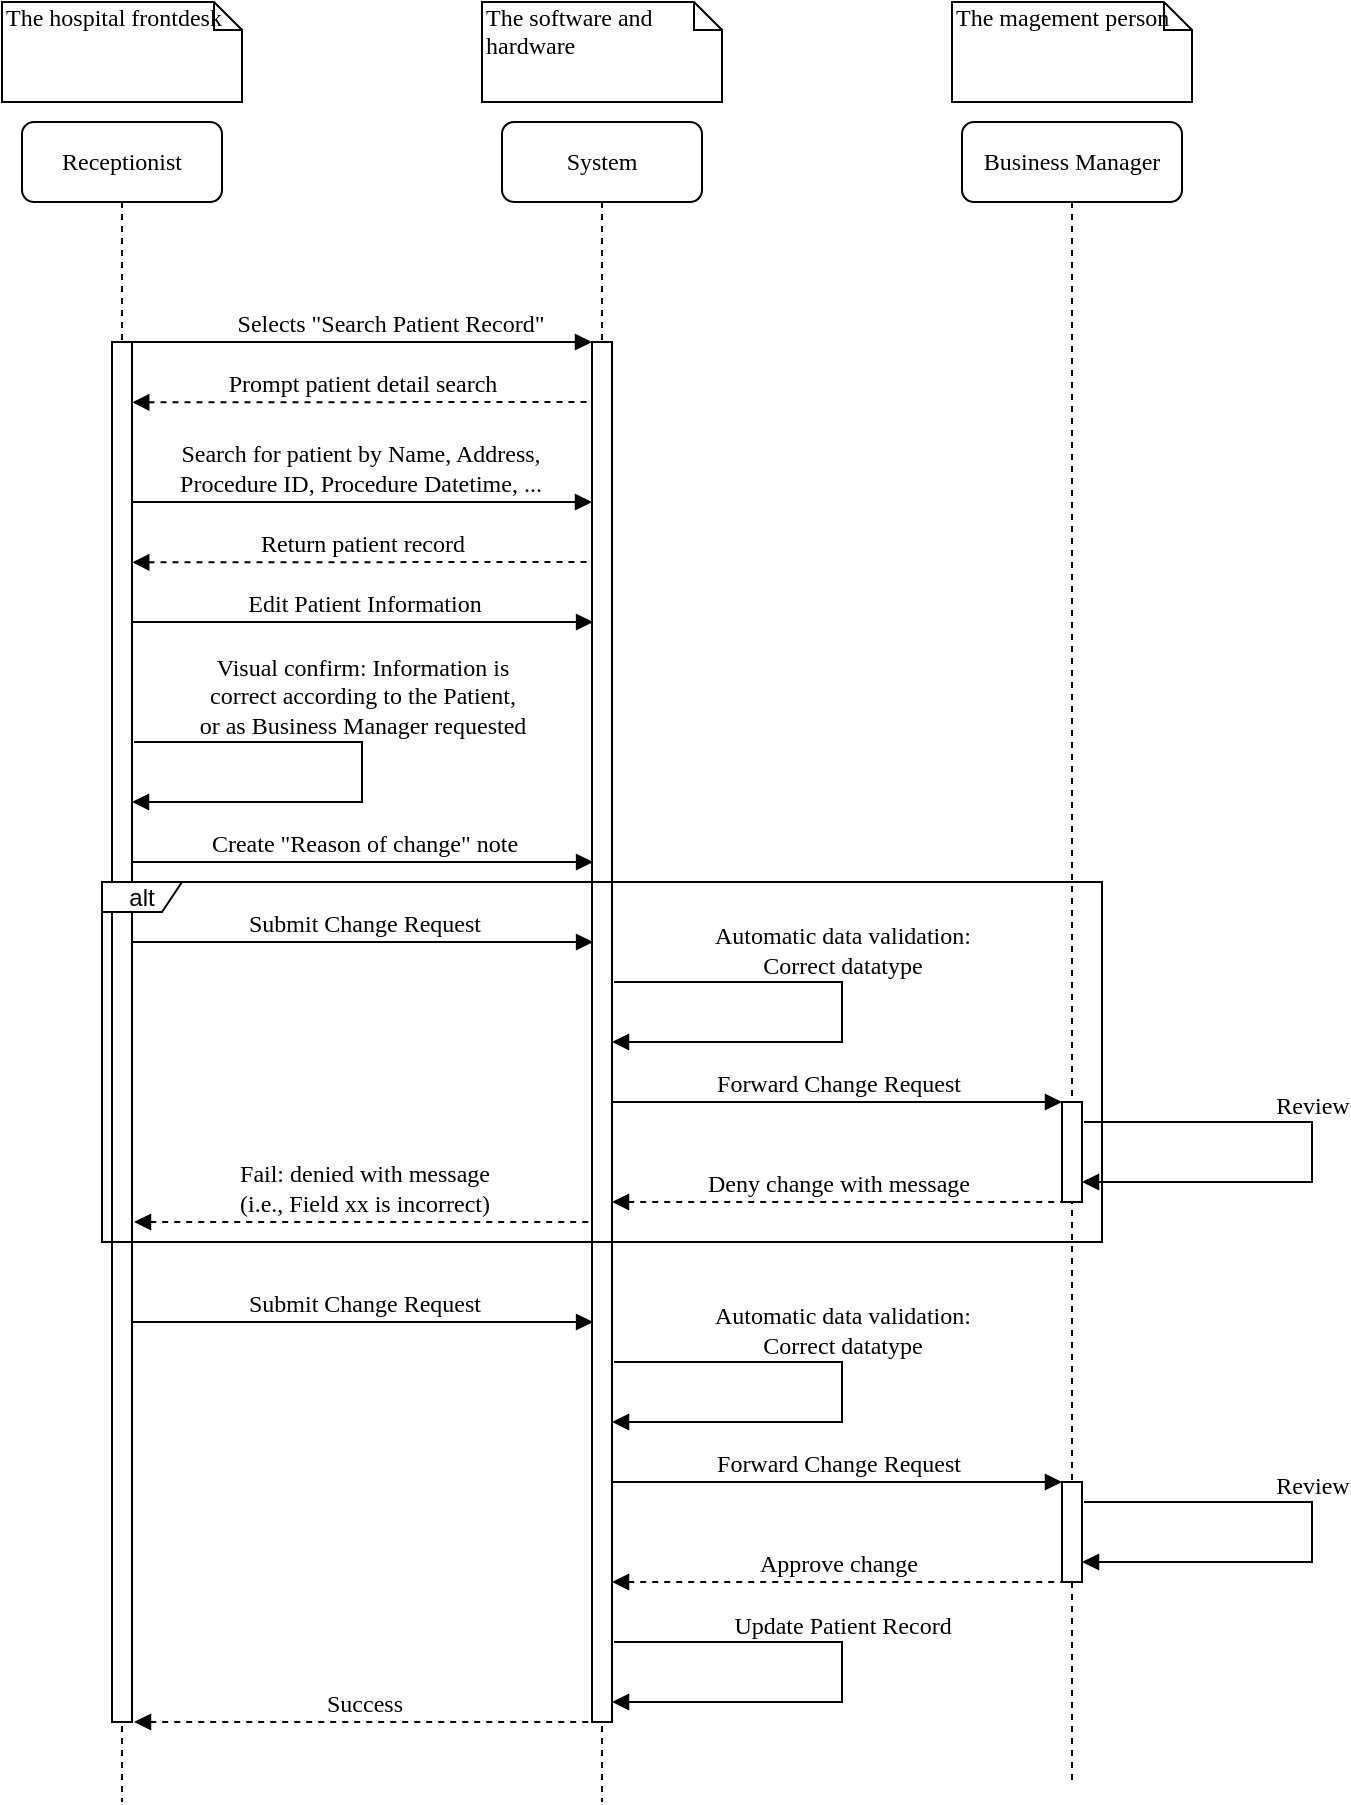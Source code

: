 <mxfile version="24.7.6">
  <diagram name="Page-1" id="F2KZz-RCXterqhOgjAan">
    <mxGraphModel dx="2706" dy="2357" grid="1" gridSize="10" guides="1" tooltips="1" connect="1" arrows="1" fold="1" page="1" pageScale="1" pageWidth="850" pageHeight="1100" math="0" shadow="0">
      <root>
        <mxCell id="0" />
        <mxCell id="1" parent="0" />
        <mxCell id="7L2HR3lrxy2jeq0P0oNe-1" value="System" style="shape=umlLifeline;perimeter=lifelinePerimeter;whiteSpace=wrap;html=1;container=0;collapsible=0;recursiveResize=0;outlineConnect=0;rounded=1;shadow=0;comic=0;labelBackgroundColor=none;strokeWidth=1;fontFamily=Verdana;fontSize=12;align=center;" vertex="1" parent="1">
          <mxGeometry x="270" y="80" width="100" height="840" as="geometry" />
        </mxCell>
        <mxCell id="7L2HR3lrxy2jeq0P0oNe-2" value="Receptionist" style="shape=umlLifeline;perimeter=lifelinePerimeter;whiteSpace=wrap;html=1;container=0;collapsible=0;recursiveResize=0;outlineConnect=0;rounded=1;shadow=0;comic=0;labelBackgroundColor=none;strokeWidth=1;fontFamily=Verdana;fontSize=12;align=center;" vertex="1" parent="1">
          <mxGeometry x="30" y="80" width="100" height="840" as="geometry" />
        </mxCell>
        <mxCell id="7L2HR3lrxy2jeq0P0oNe-3" value="The hospital frontdesk" style="shape=note;whiteSpace=wrap;html=1;size=14;verticalAlign=top;align=left;spacingTop=-6;rounded=0;shadow=0;comic=0;labelBackgroundColor=none;strokeWidth=1;fontFamily=Verdana;fontSize=12" vertex="1" parent="1">
          <mxGeometry x="20" y="20" width="120" height="50" as="geometry" />
        </mxCell>
        <mxCell id="7L2HR3lrxy2jeq0P0oNe-4" value="The software and hardware" style="shape=note;whiteSpace=wrap;html=1;size=14;verticalAlign=top;align=left;spacingTop=-6;rounded=0;shadow=0;comic=0;labelBackgroundColor=none;strokeWidth=1;fontFamily=Verdana;fontSize=12" vertex="1" parent="1">
          <mxGeometry x="260" y="20" width="120" height="50" as="geometry" />
        </mxCell>
        <mxCell id="7L2HR3lrxy2jeq0P0oNe-5" value="Return patient record" style="html=1;verticalAlign=bottom;endArrow=none;labelBackgroundColor=none;fontFamily=Verdana;fontSize=12;edgeStyle=elbowEdgeStyle;elbow=vertical;entryX=-0.012;entryY=0.997;entryDx=0;entryDy=0;entryPerimeter=0;endFill=0;startArrow=block;startFill=1;dashed=1;" edge="1" parent="1">
          <mxGeometry relative="1" as="geometry">
            <mxPoint x="85.12" y="300.15" as="sourcePoint" />
            <mxPoint x="315.0" y="300.0" as="targetPoint" />
            <Array as="points">
              <mxPoint x="240" y="300" />
            </Array>
          </mxGeometry>
        </mxCell>
        <mxCell id="7L2HR3lrxy2jeq0P0oNe-6" value="Business Manager" style="shape=umlLifeline;perimeter=lifelinePerimeter;whiteSpace=wrap;html=1;container=1;collapsible=0;recursiveResize=0;outlineConnect=0;rounded=1;shadow=0;comic=0;labelBackgroundColor=none;strokeWidth=1;fontFamily=Verdana;fontSize=12;align=center;" vertex="1" parent="1">
          <mxGeometry x="500" y="80" width="110" height="830" as="geometry" />
        </mxCell>
        <mxCell id="7L2HR3lrxy2jeq0P0oNe-7" value="" style="html=1;points=[];perimeter=orthogonalPerimeter;rounded=0;shadow=0;comic=0;labelBackgroundColor=none;strokeWidth=1;fontFamily=Verdana;fontSize=12;align=center;" vertex="1" parent="7L2HR3lrxy2jeq0P0oNe-6">
          <mxGeometry x="50" y="680" width="10" height="50" as="geometry" />
        </mxCell>
        <mxCell id="7L2HR3lrxy2jeq0P0oNe-8" value="Review" style="html=1;verticalAlign=bottom;endArrow=block;labelBackgroundColor=none;fontFamily=Verdana;fontSize=12;edgeStyle=orthogonalEdgeStyle;elbow=vertical;rounded=0;curved=0;exitX=1.073;exitY=0.217;exitDx=0;exitDy=0;exitPerimeter=0;endFill=1;entryX=1.047;entryY=0.253;entryDx=0;entryDy=0;entryPerimeter=0;" edge="1" parent="7L2HR3lrxy2jeq0P0oNe-6">
          <mxGeometry x="-0.117" relative="1" as="geometry">
            <mxPoint x="61" y="690" as="sourcePoint" />
            <mxPoint x="60" y="720" as="targetPoint" />
            <Array as="points">
              <mxPoint x="175" y="690" />
              <mxPoint x="175" y="720" />
            </Array>
            <mxPoint as="offset" />
          </mxGeometry>
        </mxCell>
        <mxCell id="7L2HR3lrxy2jeq0P0oNe-9" value="The magement person" style="shape=note;whiteSpace=wrap;html=1;size=14;verticalAlign=top;align=left;spacingTop=-6;rounded=0;shadow=0;comic=0;labelBackgroundColor=none;strokeWidth=1;fontFamily=Verdana;fontSize=12" vertex="1" parent="1">
          <mxGeometry x="495" y="20" width="120" height="50" as="geometry" />
        </mxCell>
        <mxCell id="7L2HR3lrxy2jeq0P0oNe-10" value="" style="html=1;points=[];perimeter=orthogonalPerimeter;rounded=0;shadow=0;comic=0;labelBackgroundColor=none;strokeWidth=1;fontFamily=Verdana;fontSize=12;align=center;" vertex="1" parent="1">
          <mxGeometry x="315" y="190" width="10" height="690" as="geometry" />
        </mxCell>
        <mxCell id="7L2HR3lrxy2jeq0P0oNe-11" value="Prompt patient detail search" style="html=1;verticalAlign=bottom;endArrow=none;labelBackgroundColor=none;fontFamily=Verdana;fontSize=12;edgeStyle=elbowEdgeStyle;elbow=vertical;entryX=-0.012;entryY=0.997;entryDx=0;entryDy=0;entryPerimeter=0;endFill=0;startArrow=block;startFill=1;dashed=1;" edge="1" parent="1">
          <mxGeometry relative="1" as="geometry">
            <mxPoint x="85.12" y="220.15" as="sourcePoint" />
            <mxPoint x="315.0" y="220.0" as="targetPoint" />
            <Array as="points">
              <mxPoint x="240" y="220" />
            </Array>
          </mxGeometry>
        </mxCell>
        <mxCell id="7L2HR3lrxy2jeq0P0oNe-12" value="" style="html=1;points=[];perimeter=orthogonalPerimeter;rounded=0;shadow=0;comic=0;labelBackgroundColor=none;strokeWidth=1;fontFamily=Verdana;fontSize=12;align=center;" vertex="1" parent="1">
          <mxGeometry x="75" y="190" width="10" height="690" as="geometry" />
        </mxCell>
        <mxCell id="7L2HR3lrxy2jeq0P0oNe-13" value="&lt;div&gt;Search for patient by Name, Address,&lt;/div&gt;&lt;div&gt;Procedure ID, Procedure Datetime, ...&lt;br&gt;&lt;/div&gt;" style="html=1;verticalAlign=bottom;endArrow=block;labelBackgroundColor=none;fontFamily=Verdana;fontSize=12;edgeStyle=elbowEdgeStyle;elbow=vertical;entryX=0.055;entryY=0.669;entryDx=0;entryDy=0;entryPerimeter=0;" edge="1" parent="1">
          <mxGeometry x="-0.004" relative="1" as="geometry">
            <mxPoint x="84.45" y="270" as="sourcePoint" />
            <mxPoint x="315" y="270.35" as="targetPoint" />
            <Array as="points">
              <mxPoint x="200" y="270" />
            </Array>
            <mxPoint as="offset" />
          </mxGeometry>
        </mxCell>
        <mxCell id="7L2HR3lrxy2jeq0P0oNe-14" value="&lt;div&gt;Visual confirm: Information is&lt;/div&gt;&lt;div&gt;correct according to the Patient,&lt;/div&gt;&lt;div&gt;or as Business Manager requested&lt;br&gt;&lt;/div&gt;" style="html=1;verticalAlign=bottom;endArrow=block;labelBackgroundColor=none;fontFamily=Verdana;fontSize=12;edgeStyle=orthogonalEdgeStyle;elbow=vertical;rounded=0;curved=0;exitX=1.073;exitY=0.217;exitDx=0;exitDy=0;exitPerimeter=0;endFill=1;entryX=1.047;entryY=0.253;entryDx=0;entryDy=0;entryPerimeter=0;" edge="1" parent="1">
          <mxGeometry x="-0.117" relative="1" as="geometry">
            <mxPoint x="86" y="390" as="sourcePoint" />
            <mxPoint x="85" y="420" as="targetPoint" />
            <Array as="points">
              <mxPoint x="200" y="390" />
              <mxPoint x="200" y="420" />
            </Array>
            <mxPoint as="offset" />
          </mxGeometry>
        </mxCell>
        <mxCell id="7L2HR3lrxy2jeq0P0oNe-15" value="Selects &quot;Search Patient Record&quot;" style="html=1;verticalAlign=bottom;endArrow=block;labelBackgroundColor=none;fontFamily=Verdana;fontSize=12;edgeStyle=orthogonalEdgeStyle;elbow=vertical;rounded=0;curved=0;exitX=0.961;exitY=0;exitDx=0;exitDy=0;exitPerimeter=0;entryX=-0.033;entryY=0.002;entryDx=0;entryDy=0;entryPerimeter=0;" edge="1" parent="1">
          <mxGeometry x="0.121" relative="1" as="geometry">
            <mxPoint x="85" y="190" as="sourcePoint" />
            <mxPoint x="315" y="190" as="targetPoint" />
            <Array as="points">
              <mxPoint x="90" y="190" />
            </Array>
            <mxPoint as="offset" />
          </mxGeometry>
        </mxCell>
        <mxCell id="7L2HR3lrxy2jeq0P0oNe-16" value="Edit Patient Information" style="html=1;verticalAlign=bottom;endArrow=block;labelBackgroundColor=none;fontFamily=Verdana;fontSize=12;edgeStyle=elbowEdgeStyle;elbow=vertical;entryX=0.055;entryY=0.669;entryDx=0;entryDy=0;entryPerimeter=0;" edge="1" parent="1">
          <mxGeometry relative="1" as="geometry">
            <mxPoint x="85.0" y="330" as="sourcePoint" />
            <mxPoint x="315.55" y="330.35" as="targetPoint" />
            <Array as="points">
              <mxPoint x="200.55" y="330" />
            </Array>
          </mxGeometry>
        </mxCell>
        <mxCell id="7L2HR3lrxy2jeq0P0oNe-17" value="Submit Change Request" style="html=1;verticalAlign=bottom;endArrow=block;labelBackgroundColor=none;fontFamily=Verdana;fontSize=12;edgeStyle=elbowEdgeStyle;elbow=vertical;entryX=0.055;entryY=0.669;entryDx=0;entryDy=0;entryPerimeter=0;" edge="1" parent="1">
          <mxGeometry relative="1" as="geometry">
            <mxPoint x="85.0" y="680" as="sourcePoint" />
            <mxPoint x="315.55" y="680.35" as="targetPoint" />
            <Array as="points">
              <mxPoint x="200.55" y="680" />
            </Array>
          </mxGeometry>
        </mxCell>
        <mxCell id="7L2HR3lrxy2jeq0P0oNe-20" value="&lt;div&gt;Automatic data validation:&lt;/div&gt;&lt;div&gt;Correct datatype&lt;br&gt;&lt;/div&gt;" style="html=1;verticalAlign=bottom;endArrow=block;labelBackgroundColor=none;fontFamily=Verdana;fontSize=12;edgeStyle=orthogonalEdgeStyle;elbow=vertical;rounded=0;curved=0;exitX=1.073;exitY=0.217;exitDx=0;exitDy=0;exitPerimeter=0;endFill=1;entryX=1.047;entryY=0.253;entryDx=0;entryDy=0;entryPerimeter=0;" edge="1" parent="1">
          <mxGeometry x="-0.117" relative="1" as="geometry">
            <mxPoint x="326" y="700" as="sourcePoint" />
            <mxPoint x="325" y="730" as="targetPoint" />
            <Array as="points">
              <mxPoint x="440" y="700" />
              <mxPoint x="440" y="730" />
            </Array>
            <mxPoint as="offset" />
          </mxGeometry>
        </mxCell>
        <mxCell id="7L2HR3lrxy2jeq0P0oNe-21" value="Forward Change Request" style="html=1;verticalAlign=bottom;endArrow=block;labelBackgroundColor=none;fontFamily=Verdana;fontSize=12;edgeStyle=elbowEdgeStyle;elbow=vertical;entryX=0;entryY=0;entryDx=0;entryDy=0;entryPerimeter=0;" edge="1" parent="1">
          <mxGeometry relative="1" as="geometry">
            <mxPoint x="325" y="760" as="sourcePoint" />
            <mxPoint x="550" y="760" as="targetPoint" />
            <Array as="points">
              <mxPoint x="535.55" y="760" />
            </Array>
          </mxGeometry>
        </mxCell>
        <mxCell id="7L2HR3lrxy2jeq0P0oNe-22" value="Approve change" style="html=1;verticalAlign=bottom;endArrow=none;labelBackgroundColor=none;fontFamily=Verdana;fontSize=12;edgeStyle=elbowEdgeStyle;elbow=vertical;entryX=-0.012;entryY=0.997;entryDx=0;entryDy=0;entryPerimeter=0;endFill=0;startArrow=block;startFill=1;dashed=1;exitX=1.015;exitY=1;exitDx=0;exitDy=0;exitPerimeter=0;" edge="1" parent="1">
          <mxGeometry relative="1" as="geometry">
            <mxPoint x="325" y="810" as="sourcePoint" />
            <mxPoint x="550.0" y="810.0" as="targetPoint" />
            <Array as="points">
              <mxPoint x="475" y="810" />
            </Array>
          </mxGeometry>
        </mxCell>
        <mxCell id="7L2HR3lrxy2jeq0P0oNe-23" value="Update Patient Record" style="html=1;verticalAlign=bottom;endArrow=block;labelBackgroundColor=none;fontFamily=Verdana;fontSize=12;edgeStyle=orthogonalEdgeStyle;elbow=vertical;rounded=0;curved=0;exitX=1.073;exitY=0.217;exitDx=0;exitDy=0;exitPerimeter=0;endFill=1;entryX=1.047;entryY=0.253;entryDx=0;entryDy=0;entryPerimeter=0;" edge="1" parent="1">
          <mxGeometry x="-0.117" relative="1" as="geometry">
            <mxPoint x="326" y="840" as="sourcePoint" />
            <mxPoint x="325" y="870" as="targetPoint" />
            <Array as="points">
              <mxPoint x="440" y="840" />
              <mxPoint x="440" y="870" />
            </Array>
            <mxPoint as="offset" />
          </mxGeometry>
        </mxCell>
        <mxCell id="7L2HR3lrxy2jeq0P0oNe-24" value="Success" style="html=1;verticalAlign=bottom;endArrow=none;labelBackgroundColor=none;fontFamily=Verdana;fontSize=12;edgeStyle=elbowEdgeStyle;elbow=vertical;entryX=-0.012;entryY=0.997;entryDx=0;entryDy=0;entryPerimeter=0;endFill=0;startArrow=block;startFill=1;dashed=1;exitX=1.105;exitY=0.523;exitDx=0;exitDy=0;exitPerimeter=0;" edge="1" parent="1">
          <mxGeometry relative="1" as="geometry">
            <mxPoint x="86" y="880" as="sourcePoint" />
            <mxPoint x="315.0" y="880.0" as="targetPoint" />
            <Array as="points">
              <mxPoint x="240" y="880" />
            </Array>
          </mxGeometry>
        </mxCell>
        <mxCell id="7L2HR3lrxy2jeq0P0oNe-45" value="Create &quot;Reason of change&quot; note" style="html=1;verticalAlign=bottom;endArrow=block;labelBackgroundColor=none;fontFamily=Verdana;fontSize=12;edgeStyle=elbowEdgeStyle;elbow=vertical;entryX=0.055;entryY=0.669;entryDx=0;entryDy=0;entryPerimeter=0;" edge="1" parent="1">
          <mxGeometry relative="1" as="geometry">
            <mxPoint x="85.0" y="450" as="sourcePoint" />
            <mxPoint x="315.55" y="450.35" as="targetPoint" />
            <Array as="points">
              <mxPoint x="200.55" y="450" />
            </Array>
          </mxGeometry>
        </mxCell>
        <mxCell id="7L2HR3lrxy2jeq0P0oNe-46" value="alt" style="shape=umlFrame;whiteSpace=wrap;html=1;pointerEvents=0;recursiveResize=0;container=0;collapsible=0;width=40;height=15;" vertex="1" parent="1">
          <mxGeometry x="70" y="460" width="500" height="180" as="geometry" />
        </mxCell>
        <mxCell id="7L2HR3lrxy2jeq0P0oNe-47" value="" style="html=1;points=[];perimeter=orthogonalPerimeter;rounded=0;shadow=0;comic=0;labelBackgroundColor=none;strokeWidth=1;fontFamily=Verdana;fontSize=12;align=center;" vertex="1" parent="1">
          <mxGeometry x="550" y="570" width="10" height="50" as="geometry" />
        </mxCell>
        <mxCell id="7L2HR3lrxy2jeq0P0oNe-48" value="Review" style="html=1;verticalAlign=bottom;endArrow=block;labelBackgroundColor=none;fontFamily=Verdana;fontSize=12;edgeStyle=orthogonalEdgeStyle;elbow=vertical;rounded=0;curved=0;exitX=1.073;exitY=0.217;exitDx=0;exitDy=0;exitPerimeter=0;endFill=1;entryX=1.047;entryY=0.253;entryDx=0;entryDy=0;entryPerimeter=0;" edge="1" parent="1">
          <mxGeometry x="-0.117" relative="1" as="geometry">
            <mxPoint x="561" y="580" as="sourcePoint" />
            <mxPoint x="560" y="610" as="targetPoint" />
            <Array as="points">
              <mxPoint x="675" y="580" />
              <mxPoint x="675" y="610" />
            </Array>
            <mxPoint as="offset" />
          </mxGeometry>
        </mxCell>
        <mxCell id="7L2HR3lrxy2jeq0P0oNe-49" value="Submit Change Request" style="html=1;verticalAlign=bottom;endArrow=block;labelBackgroundColor=none;fontFamily=Verdana;fontSize=12;edgeStyle=elbowEdgeStyle;elbow=vertical;entryX=0.055;entryY=0.669;entryDx=0;entryDy=0;entryPerimeter=0;" edge="1" parent="1">
          <mxGeometry relative="1" as="geometry">
            <mxPoint x="85.0" y="490" as="sourcePoint" />
            <mxPoint x="315.55" y="490.35" as="targetPoint" />
            <Array as="points">
              <mxPoint x="200.55" y="490" />
            </Array>
          </mxGeometry>
        </mxCell>
        <mxCell id="7L2HR3lrxy2jeq0P0oNe-50" value="&lt;div&gt;Automatic data validation:&lt;/div&gt;&lt;div&gt;Correct datatype&lt;br&gt;&lt;/div&gt;" style="html=1;verticalAlign=bottom;endArrow=block;labelBackgroundColor=none;fontFamily=Verdana;fontSize=12;edgeStyle=orthogonalEdgeStyle;elbow=vertical;rounded=0;curved=0;exitX=1.073;exitY=0.217;exitDx=0;exitDy=0;exitPerimeter=0;endFill=1;entryX=1.047;entryY=0.253;entryDx=0;entryDy=0;entryPerimeter=0;" edge="1" parent="1">
          <mxGeometry x="-0.117" relative="1" as="geometry">
            <mxPoint x="326" y="510" as="sourcePoint" />
            <mxPoint x="325" y="540" as="targetPoint" />
            <Array as="points">
              <mxPoint x="440" y="510" />
              <mxPoint x="440" y="540" />
            </Array>
            <mxPoint as="offset" />
          </mxGeometry>
        </mxCell>
        <mxCell id="7L2HR3lrxy2jeq0P0oNe-51" value="Forward Change Request" style="html=1;verticalAlign=bottom;endArrow=block;labelBackgroundColor=none;fontFamily=Verdana;fontSize=12;edgeStyle=elbowEdgeStyle;elbow=vertical;entryX=0;entryY=0;entryDx=0;entryDy=0;entryPerimeter=0;" edge="1" parent="1">
          <mxGeometry relative="1" as="geometry">
            <mxPoint x="325" y="570" as="sourcePoint" />
            <mxPoint x="550" y="570" as="targetPoint" />
            <Array as="points">
              <mxPoint x="535.55" y="570" />
            </Array>
          </mxGeometry>
        </mxCell>
        <mxCell id="7L2HR3lrxy2jeq0P0oNe-52" value="Deny change with message" style="html=1;verticalAlign=bottom;endArrow=none;labelBackgroundColor=none;fontFamily=Verdana;fontSize=12;edgeStyle=elbowEdgeStyle;elbow=vertical;entryX=-0.012;entryY=0.997;entryDx=0;entryDy=0;entryPerimeter=0;endFill=0;startArrow=block;startFill=1;dashed=1;exitX=1.015;exitY=1;exitDx=0;exitDy=0;exitPerimeter=0;" edge="1" parent="1">
          <mxGeometry relative="1" as="geometry">
            <mxPoint x="325" y="620" as="sourcePoint" />
            <mxPoint x="550.0" y="620.0" as="targetPoint" />
            <Array as="points">
              <mxPoint x="475" y="620" />
            </Array>
          </mxGeometry>
        </mxCell>
        <mxCell id="7L2HR3lrxy2jeq0P0oNe-53" value="&lt;div&gt;Fail: denied with message&lt;/div&gt;&lt;div&gt;(i.e., Field xx is incorrect)&lt;/div&gt;" style="html=1;verticalAlign=bottom;endArrow=none;labelBackgroundColor=none;fontFamily=Verdana;fontSize=12;edgeStyle=elbowEdgeStyle;elbow=vertical;entryX=-0.012;entryY=0.997;entryDx=0;entryDy=0;entryPerimeter=0;endFill=0;startArrow=block;startFill=1;dashed=1;exitX=1.105;exitY=0.523;exitDx=0;exitDy=0;exitPerimeter=0;" edge="1" parent="1">
          <mxGeometry relative="1" as="geometry">
            <mxPoint x="86" y="630" as="sourcePoint" />
            <mxPoint x="315.0" y="630.0" as="targetPoint" />
            <Array as="points">
              <mxPoint x="240" y="630" />
            </Array>
          </mxGeometry>
        </mxCell>
      </root>
    </mxGraphModel>
  </diagram>
</mxfile>

